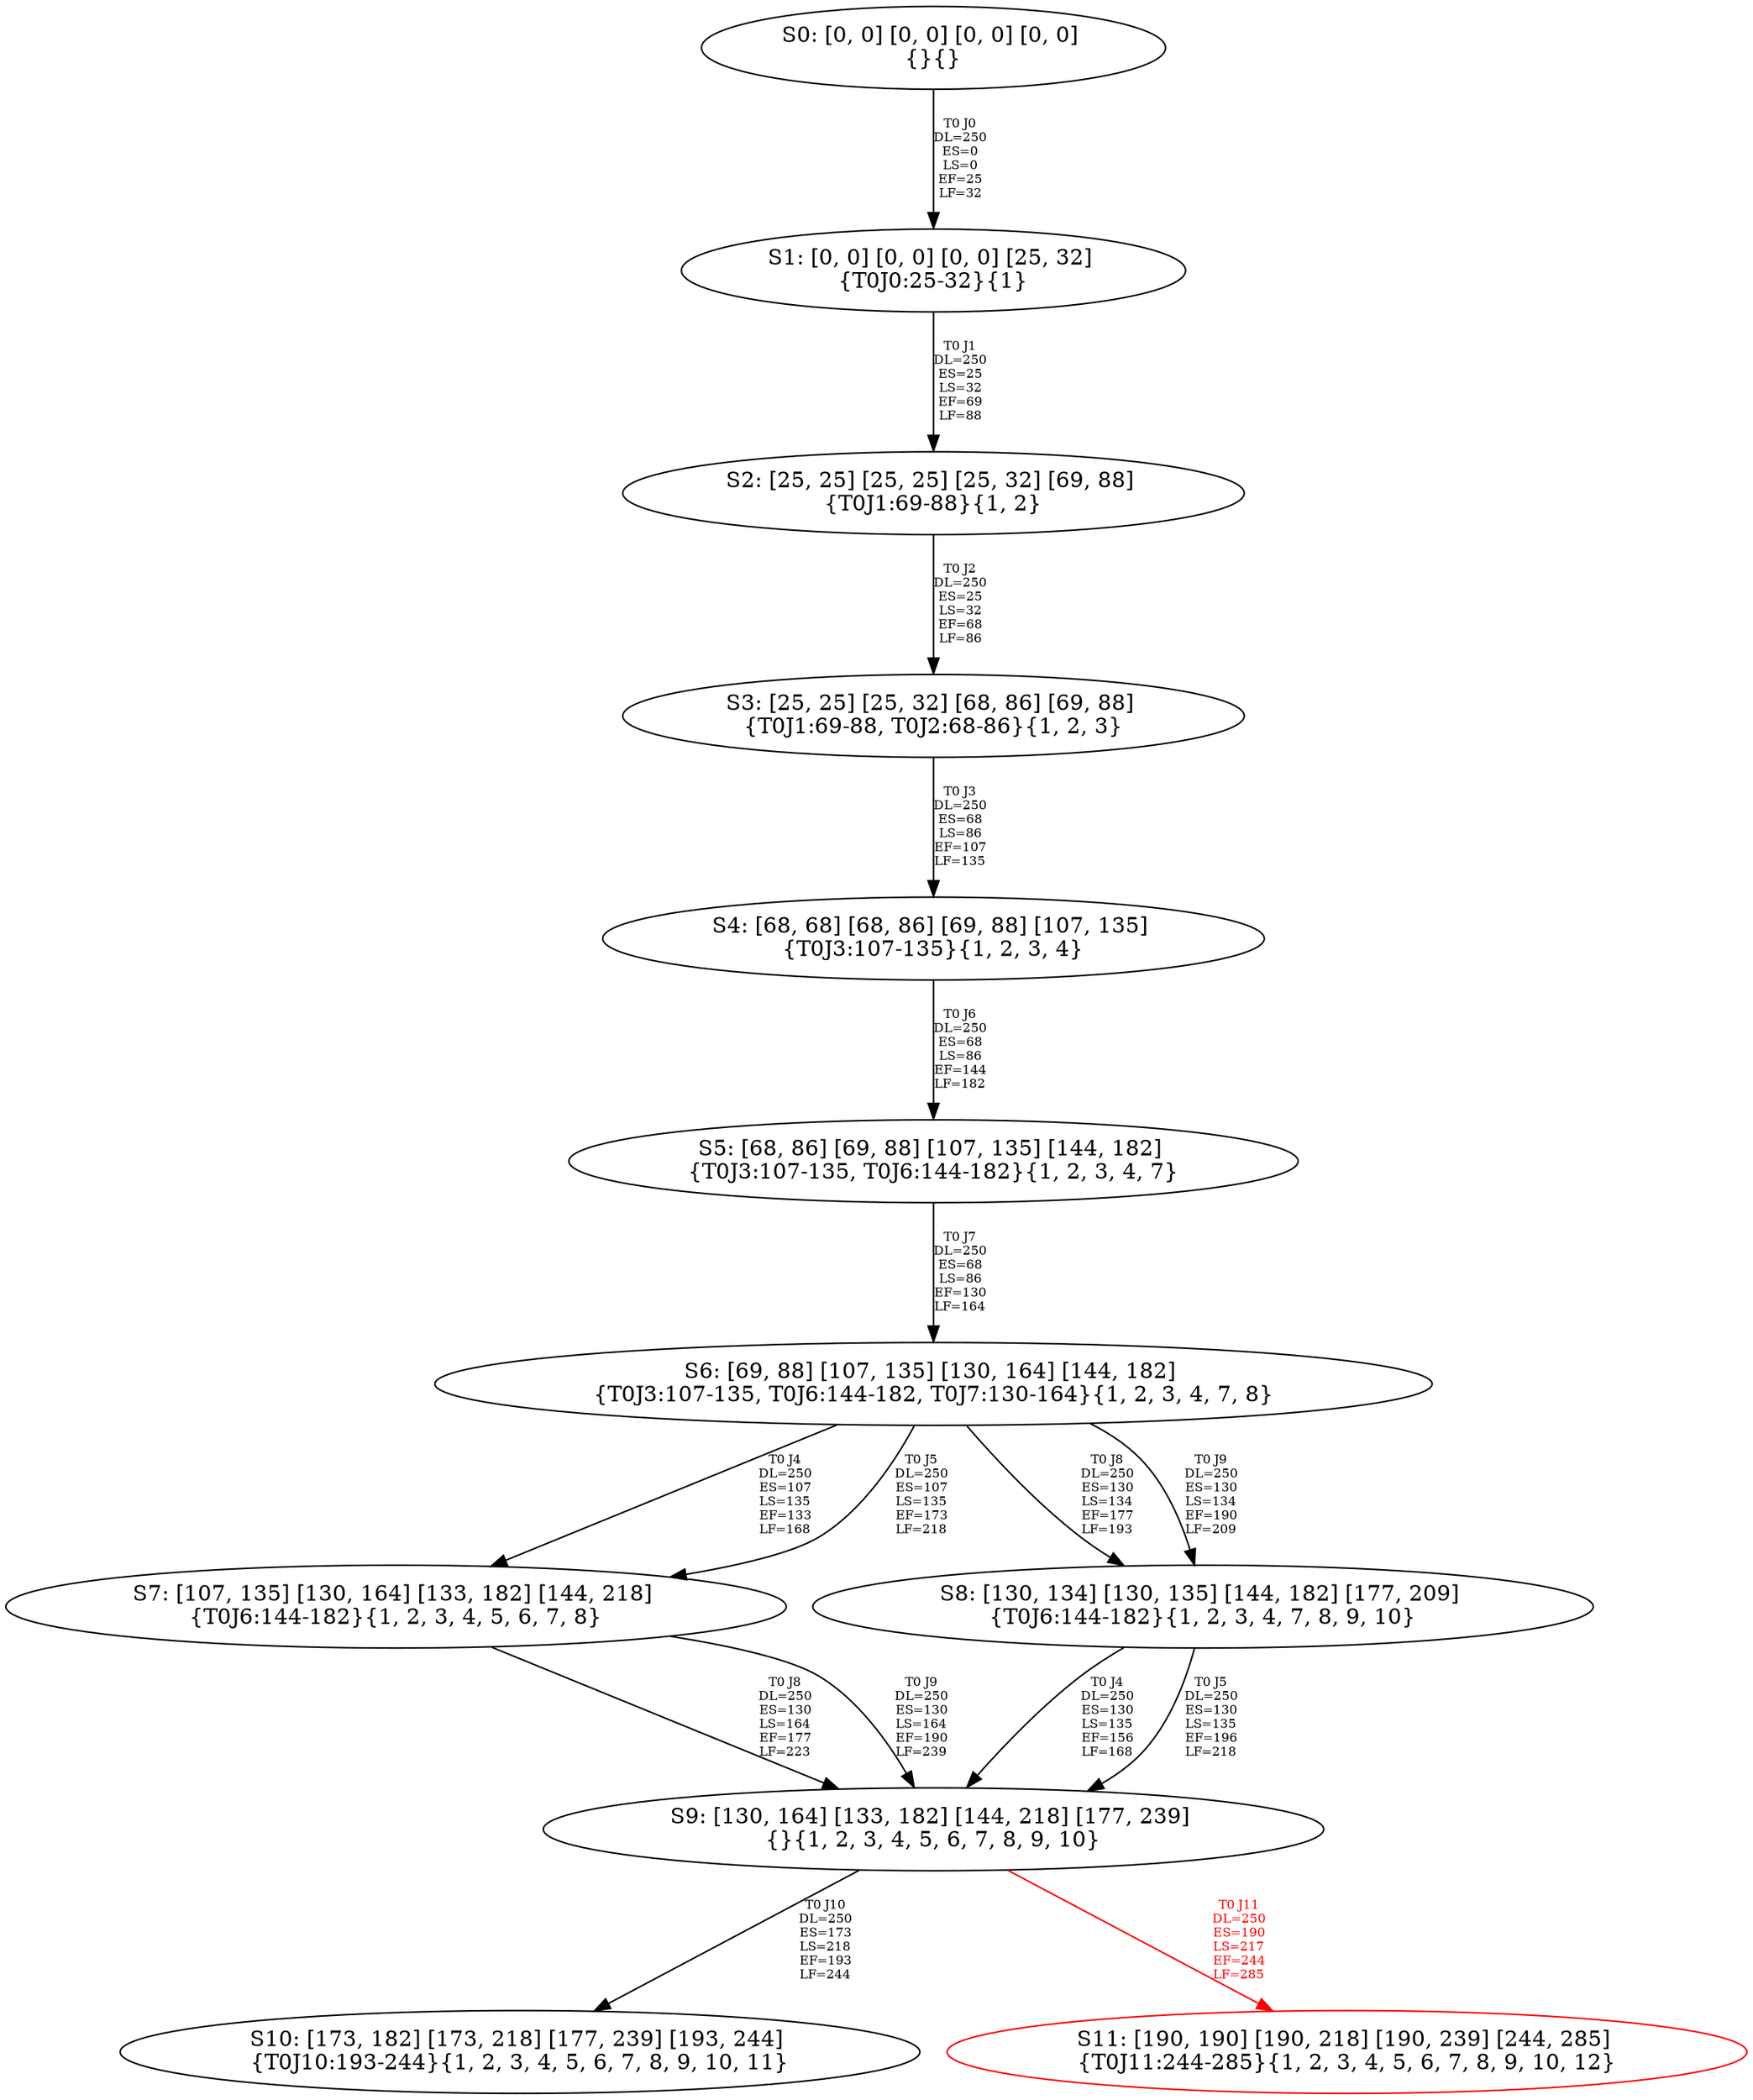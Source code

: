 digraph {
	S0[label="S0: [0, 0] [0, 0] [0, 0] [0, 0] \n{}{}"];
	S1[label="S1: [0, 0] [0, 0] [0, 0] [25, 32] \n{T0J0:25-32}{1}"];
	S2[label="S2: [25, 25] [25, 25] [25, 32] [69, 88] \n{T0J1:69-88}{1, 2}"];
	S3[label="S3: [25, 25] [25, 32] [68, 86] [69, 88] \n{T0J1:69-88, T0J2:68-86}{1, 2, 3}"];
	S4[label="S4: [68, 68] [68, 86] [69, 88] [107, 135] \n{T0J3:107-135}{1, 2, 3, 4}"];
	S5[label="S5: [68, 86] [69, 88] [107, 135] [144, 182] \n{T0J3:107-135, T0J6:144-182}{1, 2, 3, 4, 7}"];
	S6[label="S6: [69, 88] [107, 135] [130, 164] [144, 182] \n{T0J3:107-135, T0J6:144-182, T0J7:130-164}{1, 2, 3, 4, 7, 8}"];
	S7[label="S7: [107, 135] [130, 164] [133, 182] [144, 218] \n{T0J6:144-182}{1, 2, 3, 4, 5, 6, 7, 8}"];
	S8[label="S8: [130, 134] [130, 135] [144, 182] [177, 209] \n{T0J6:144-182}{1, 2, 3, 4, 7, 8, 9, 10}"];
	S9[label="S9: [130, 164] [133, 182] [144, 218] [177, 239] \n{}{1, 2, 3, 4, 5, 6, 7, 8, 9, 10}"];
	S10[label="S10: [173, 182] [173, 218] [177, 239] [193, 244] \n{T0J10:193-244}{1, 2, 3, 4, 5, 6, 7, 8, 9, 10, 11}"];
	S11[label="S11: [190, 190] [190, 218] [190, 239] [244, 285] \n{T0J11:244-285}{1, 2, 3, 4, 5, 6, 7, 8, 9, 10, 12}"];
	S0 -> S1[label="T0 J0\nDL=250\nES=0\nLS=0\nEF=25\nLF=32",fontsize=8];
	S1 -> S2[label="T0 J1\nDL=250\nES=25\nLS=32\nEF=69\nLF=88",fontsize=8];
	S2 -> S3[label="T0 J2\nDL=250\nES=25\nLS=32\nEF=68\nLF=86",fontsize=8];
	S3 -> S4[label="T0 J3\nDL=250\nES=68\nLS=86\nEF=107\nLF=135",fontsize=8];
	S4 -> S5[label="T0 J6\nDL=250\nES=68\nLS=86\nEF=144\nLF=182",fontsize=8];
	S5 -> S6[label="T0 J7\nDL=250\nES=68\nLS=86\nEF=130\nLF=164",fontsize=8];
	S6 -> S7[label="T0 J4\nDL=250\nES=107\nLS=135\nEF=133\nLF=168",fontsize=8];
	S6 -> S7[label="T0 J5\nDL=250\nES=107\nLS=135\nEF=173\nLF=218",fontsize=8];
	S6 -> S8[label="T0 J8\nDL=250\nES=130\nLS=134\nEF=177\nLF=193",fontsize=8];
	S6 -> S8[label="T0 J9\nDL=250\nES=130\nLS=134\nEF=190\nLF=209",fontsize=8];
	S7 -> S9[label="T0 J8\nDL=250\nES=130\nLS=164\nEF=177\nLF=223",fontsize=8];
	S7 -> S9[label="T0 J9\nDL=250\nES=130\nLS=164\nEF=190\nLF=239",fontsize=8];
	S8 -> S9[label="T0 J4\nDL=250\nES=130\nLS=135\nEF=156\nLF=168",fontsize=8];
	S8 -> S9[label="T0 J5\nDL=250\nES=130\nLS=135\nEF=196\nLF=218",fontsize=8];
	S9 -> S10[label="T0 J10\nDL=250\nES=173\nLS=218\nEF=193\nLF=244",fontsize=8];
	S9 -> S11[label="T0 J11\nDL=250\nES=190\nLS=217\nEF=244\nLF=285",color=Red,fontcolor=Red,fontsize=8];
S11[color=Red];
}
